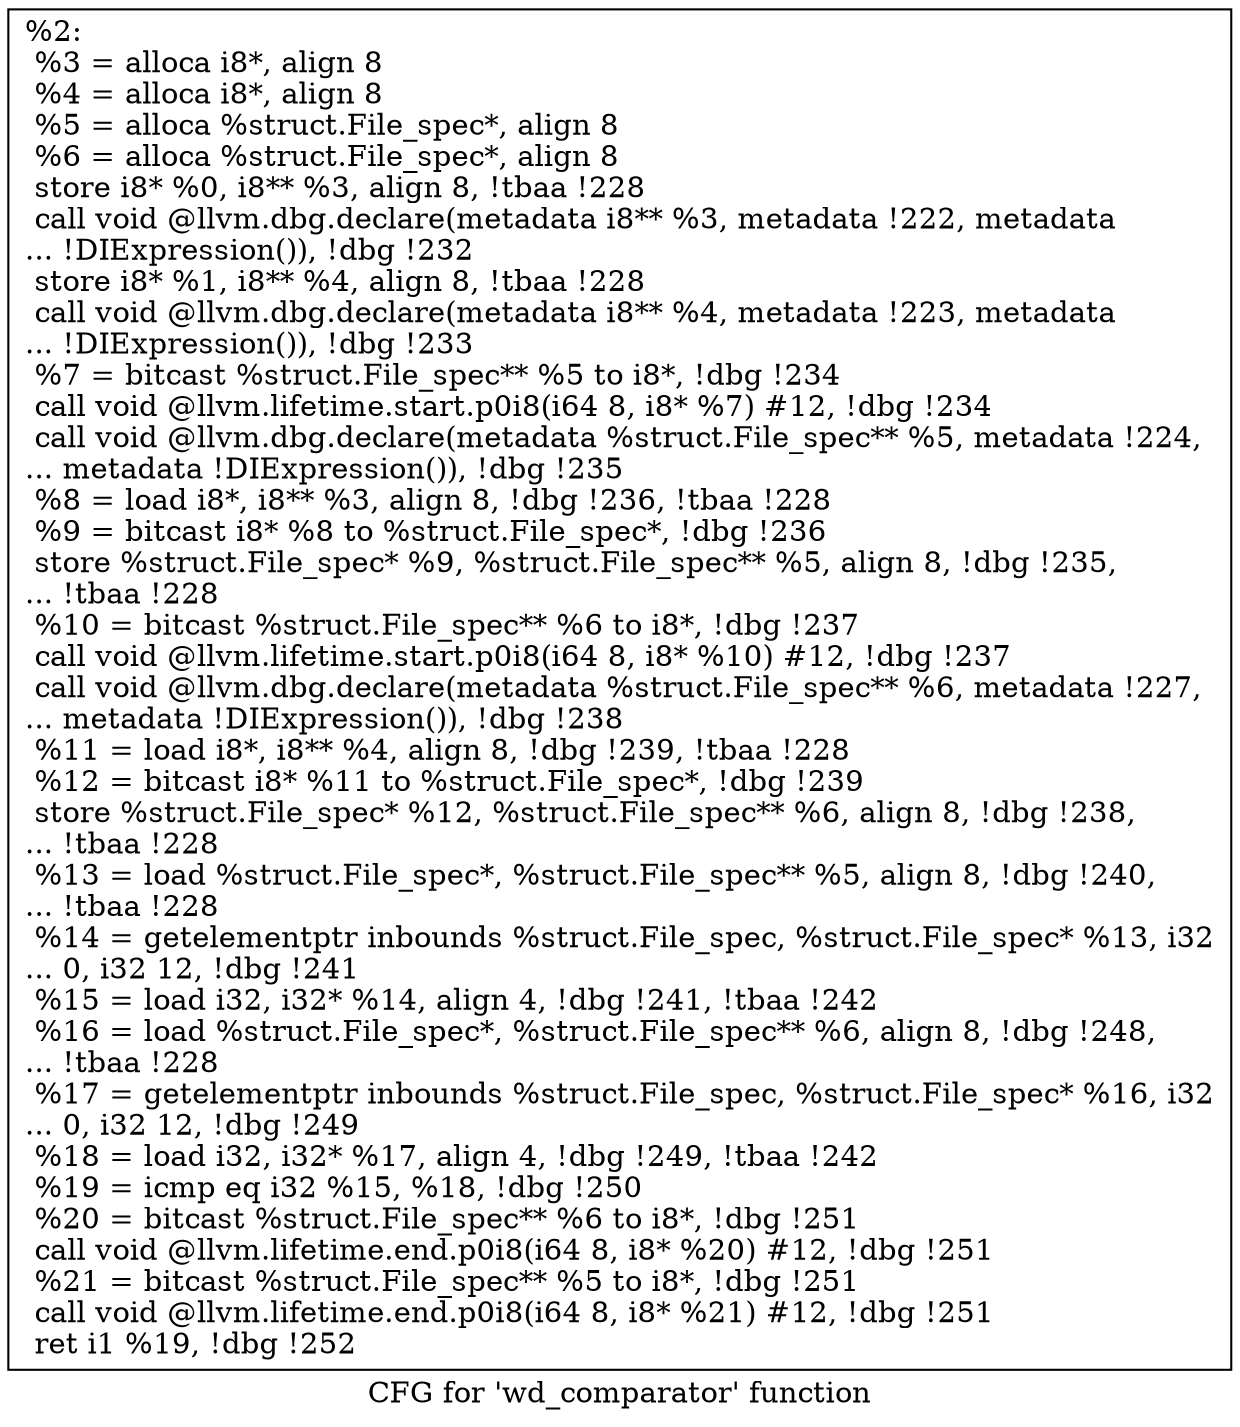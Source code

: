 digraph "CFG for 'wd_comparator' function" {
	label="CFG for 'wd_comparator' function";

	Node0x143d1f0 [shape=record,label="{%2:\l  %3 = alloca i8*, align 8\l  %4 = alloca i8*, align 8\l  %5 = alloca %struct.File_spec*, align 8\l  %6 = alloca %struct.File_spec*, align 8\l  store i8* %0, i8** %3, align 8, !tbaa !228\l  call void @llvm.dbg.declare(metadata i8** %3, metadata !222, metadata\l... !DIExpression()), !dbg !232\l  store i8* %1, i8** %4, align 8, !tbaa !228\l  call void @llvm.dbg.declare(metadata i8** %4, metadata !223, metadata\l... !DIExpression()), !dbg !233\l  %7 = bitcast %struct.File_spec** %5 to i8*, !dbg !234\l  call void @llvm.lifetime.start.p0i8(i64 8, i8* %7) #12, !dbg !234\l  call void @llvm.dbg.declare(metadata %struct.File_spec** %5, metadata !224,\l... metadata !DIExpression()), !dbg !235\l  %8 = load i8*, i8** %3, align 8, !dbg !236, !tbaa !228\l  %9 = bitcast i8* %8 to %struct.File_spec*, !dbg !236\l  store %struct.File_spec* %9, %struct.File_spec** %5, align 8, !dbg !235,\l... !tbaa !228\l  %10 = bitcast %struct.File_spec** %6 to i8*, !dbg !237\l  call void @llvm.lifetime.start.p0i8(i64 8, i8* %10) #12, !dbg !237\l  call void @llvm.dbg.declare(metadata %struct.File_spec** %6, metadata !227,\l... metadata !DIExpression()), !dbg !238\l  %11 = load i8*, i8** %4, align 8, !dbg !239, !tbaa !228\l  %12 = bitcast i8* %11 to %struct.File_spec*, !dbg !239\l  store %struct.File_spec* %12, %struct.File_spec** %6, align 8, !dbg !238,\l... !tbaa !228\l  %13 = load %struct.File_spec*, %struct.File_spec** %5, align 8, !dbg !240,\l... !tbaa !228\l  %14 = getelementptr inbounds %struct.File_spec, %struct.File_spec* %13, i32\l... 0, i32 12, !dbg !241\l  %15 = load i32, i32* %14, align 4, !dbg !241, !tbaa !242\l  %16 = load %struct.File_spec*, %struct.File_spec** %6, align 8, !dbg !248,\l... !tbaa !228\l  %17 = getelementptr inbounds %struct.File_spec, %struct.File_spec* %16, i32\l... 0, i32 12, !dbg !249\l  %18 = load i32, i32* %17, align 4, !dbg !249, !tbaa !242\l  %19 = icmp eq i32 %15, %18, !dbg !250\l  %20 = bitcast %struct.File_spec** %6 to i8*, !dbg !251\l  call void @llvm.lifetime.end.p0i8(i64 8, i8* %20) #12, !dbg !251\l  %21 = bitcast %struct.File_spec** %5 to i8*, !dbg !251\l  call void @llvm.lifetime.end.p0i8(i64 8, i8* %21) #12, !dbg !251\l  ret i1 %19, !dbg !252\l}"];
}
